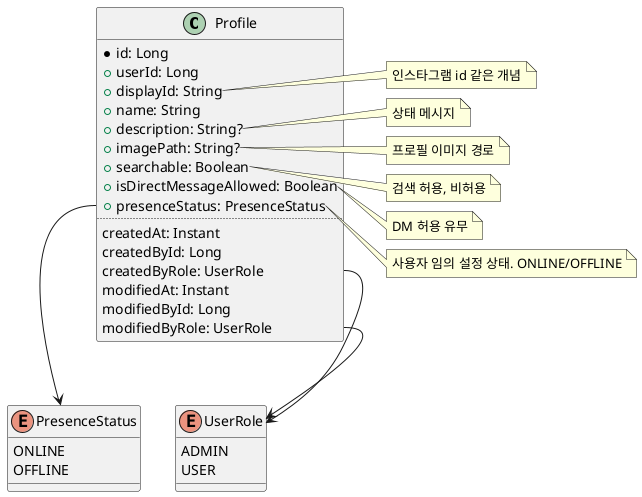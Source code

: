 @startuml
'https://plantuml.com/class-diagram

class Profile {
  *id: Long
  +userId: Long
  +displayId: String
  +name: String
  +description: String?
  +imagePath: String?
  +searchable: Boolean
  +isDirectMessageAllowed: Boolean
  +presenceStatus: PresenceStatus
  ..
  createdAt: Instant
  createdById: Long
  createdByRole: UserRole
  modifiedAt: Instant
  modifiedById: Long
  modifiedByRole: UserRole
}

enum PresenceStatus {
  ONLINE
  OFFLINE
}

enum UserRole {
  ADMIN
  USER
}

Profile::presenceStatus --> PresenceStatus
Profile::createdByRole --> UserRole
Profile::modifiedByRole --> UserRole

note right of Profile::displayId
  인스타그램 id 같은 개념
end note

note right of Profile::description
  상태 메시지
end note

note right of Profile::imagePath
  프로필 이미지 경로
end note

note right of Profile::searchable
  검색 허용, 비허용
end note

note right of Profile::isDirectMessageAllowed
  DM 허용 유무
end note

note right of Profile::presenceStatus
  사용자 임의 설정 상태. ONLINE/OFFLINE
end note

note right of Profile::searchable
  검색 허용, 비허용
end note

@enduml
